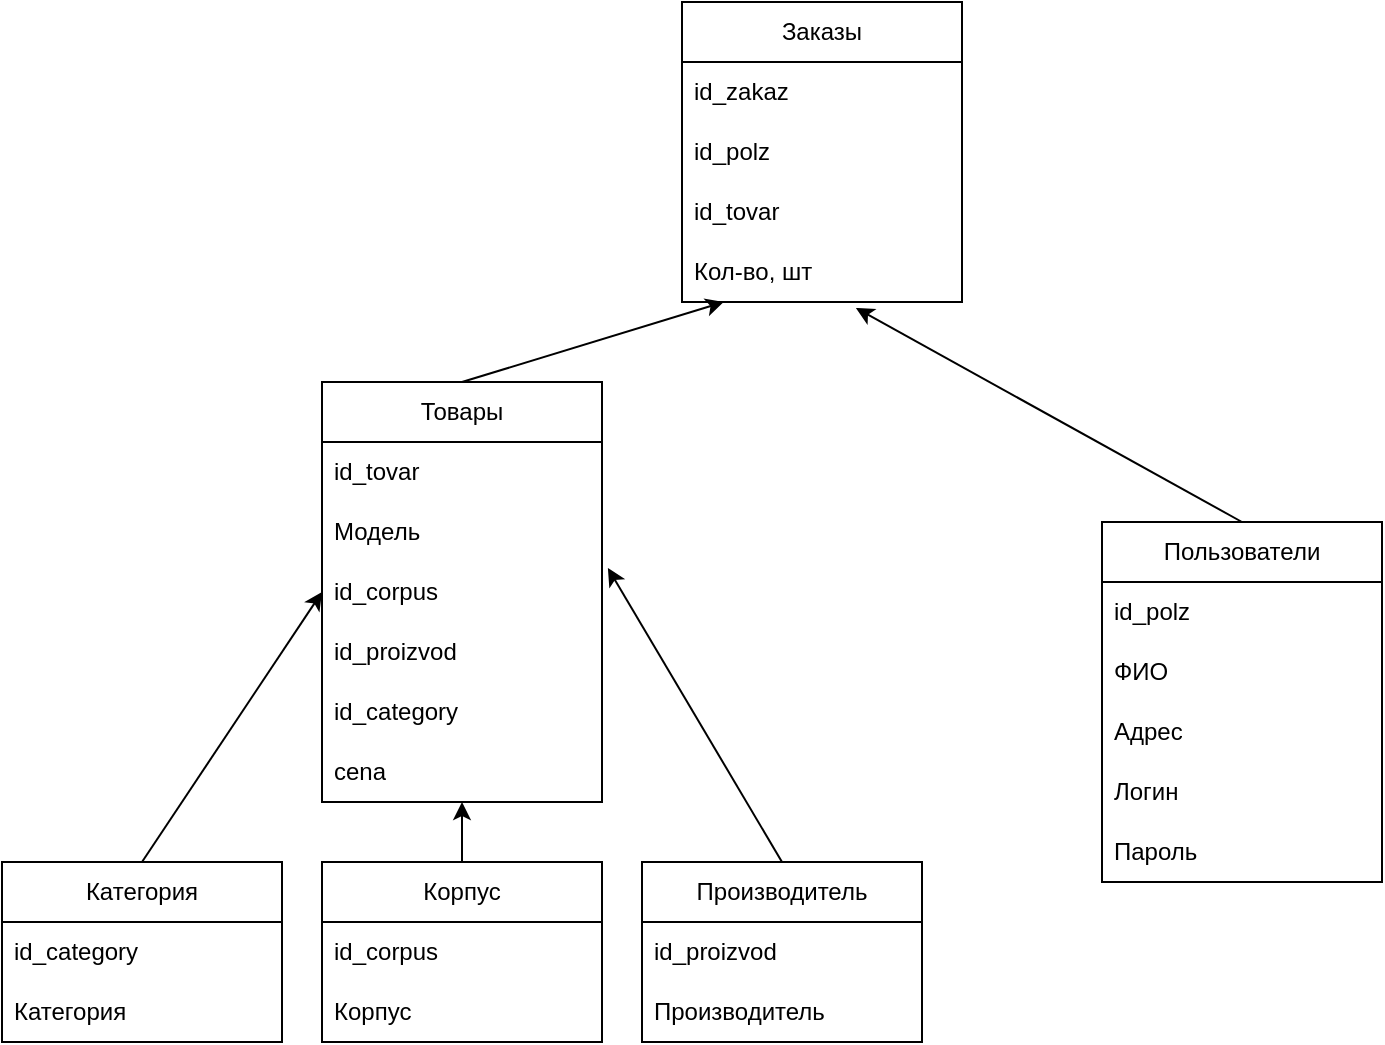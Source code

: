 <mxfile version="23.1.2" type="google">
  <diagram name="Страница — 1" id="PUTRj0eQtD8zUABNSc4V">
    <mxGraphModel dx="1434" dy="774" grid="1" gridSize="10" guides="1" tooltips="1" connect="1" arrows="1" fold="1" page="1" pageScale="1" pageWidth="827" pageHeight="1169" math="0" shadow="0">
      <root>
        <mxCell id="0" />
        <mxCell id="1" parent="0" />
        <mxCell id="y0wj573Nz_xpEQgz46yH-7" value="Заказы" style="swimlane;fontStyle=0;childLayout=stackLayout;horizontal=1;startSize=30;horizontalStack=0;resizeParent=1;resizeParentMax=0;resizeLast=0;collapsible=1;marginBottom=0;whiteSpace=wrap;html=1;" vertex="1" parent="1">
          <mxGeometry x="360" y="540" width="140" height="150" as="geometry" />
        </mxCell>
        <mxCell id="y0wj573Nz_xpEQgz46yH-8" value="id_zakaz" style="text;strokeColor=none;fillColor=none;align=left;verticalAlign=middle;spacingLeft=4;spacingRight=4;overflow=hidden;points=[[0,0.5],[1,0.5]];portConstraint=eastwest;rotatable=0;whiteSpace=wrap;html=1;" vertex="1" parent="y0wj573Nz_xpEQgz46yH-7">
          <mxGeometry y="30" width="140" height="30" as="geometry" />
        </mxCell>
        <mxCell id="y0wj573Nz_xpEQgz46yH-9" value="id_polz" style="text;strokeColor=none;fillColor=none;align=left;verticalAlign=middle;spacingLeft=4;spacingRight=4;overflow=hidden;points=[[0,0.5],[1,0.5]];portConstraint=eastwest;rotatable=0;whiteSpace=wrap;html=1;" vertex="1" parent="y0wj573Nz_xpEQgz46yH-7">
          <mxGeometry y="60" width="140" height="30" as="geometry" />
        </mxCell>
        <mxCell id="y0wj573Nz_xpEQgz46yH-10" value="id_tovar" style="text;strokeColor=none;fillColor=none;align=left;verticalAlign=middle;spacingLeft=4;spacingRight=4;overflow=hidden;points=[[0,0.5],[1,0.5]];portConstraint=eastwest;rotatable=0;whiteSpace=wrap;html=1;" vertex="1" parent="y0wj573Nz_xpEQgz46yH-7">
          <mxGeometry y="90" width="140" height="30" as="geometry" />
        </mxCell>
        <mxCell id="y0wj573Nz_xpEQgz46yH-31" value="Кол-во, шт" style="text;strokeColor=none;fillColor=none;align=left;verticalAlign=middle;spacingLeft=4;spacingRight=4;overflow=hidden;points=[[0,0.5],[1,0.5]];portConstraint=eastwest;rotatable=0;whiteSpace=wrap;html=1;" vertex="1" parent="y0wj573Nz_xpEQgz46yH-7">
          <mxGeometry y="120" width="140" height="30" as="geometry" />
        </mxCell>
        <mxCell id="y0wj573Nz_xpEQgz46yH-11" value="Корпус" style="swimlane;fontStyle=0;childLayout=stackLayout;horizontal=1;startSize=30;horizontalStack=0;resizeParent=1;resizeParentMax=0;resizeLast=0;collapsible=1;marginBottom=0;whiteSpace=wrap;html=1;" vertex="1" parent="1">
          <mxGeometry x="180" y="970" width="140" height="90" as="geometry" />
        </mxCell>
        <mxCell id="y0wj573Nz_xpEQgz46yH-12" value="id_corpus" style="text;strokeColor=none;fillColor=none;align=left;verticalAlign=middle;spacingLeft=4;spacingRight=4;overflow=hidden;points=[[0,0.5],[1,0.5]];portConstraint=eastwest;rotatable=0;whiteSpace=wrap;html=1;" vertex="1" parent="y0wj573Nz_xpEQgz46yH-11">
          <mxGeometry y="30" width="140" height="30" as="geometry" />
        </mxCell>
        <mxCell id="y0wj573Nz_xpEQgz46yH-13" value="Корпус" style="text;strokeColor=none;fillColor=none;align=left;verticalAlign=middle;spacingLeft=4;spacingRight=4;overflow=hidden;points=[[0,0.5],[1,0.5]];portConstraint=eastwest;rotatable=0;whiteSpace=wrap;html=1;" vertex="1" parent="y0wj573Nz_xpEQgz46yH-11">
          <mxGeometry y="60" width="140" height="30" as="geometry" />
        </mxCell>
        <mxCell id="y0wj573Nz_xpEQgz46yH-15" value="Категория" style="swimlane;fontStyle=0;childLayout=stackLayout;horizontal=1;startSize=30;horizontalStack=0;resizeParent=1;resizeParentMax=0;resizeLast=0;collapsible=1;marginBottom=0;whiteSpace=wrap;html=1;" vertex="1" parent="1">
          <mxGeometry x="20" y="970" width="140" height="90" as="geometry" />
        </mxCell>
        <mxCell id="y0wj573Nz_xpEQgz46yH-16" value="id_category" style="text;strokeColor=none;fillColor=none;align=left;verticalAlign=middle;spacingLeft=4;spacingRight=4;overflow=hidden;points=[[0,0.5],[1,0.5]];portConstraint=eastwest;rotatable=0;whiteSpace=wrap;html=1;" vertex="1" parent="y0wj573Nz_xpEQgz46yH-15">
          <mxGeometry y="30" width="140" height="30" as="geometry" />
        </mxCell>
        <mxCell id="y0wj573Nz_xpEQgz46yH-17" value="Категория" style="text;strokeColor=none;fillColor=none;align=left;verticalAlign=middle;spacingLeft=4;spacingRight=4;overflow=hidden;points=[[0,0.5],[1,0.5]];portConstraint=eastwest;rotatable=0;whiteSpace=wrap;html=1;" vertex="1" parent="y0wj573Nz_xpEQgz46yH-15">
          <mxGeometry y="60" width="140" height="30" as="geometry" />
        </mxCell>
        <mxCell id="y0wj573Nz_xpEQgz46yH-19" value="Пользователи" style="swimlane;fontStyle=0;childLayout=stackLayout;horizontal=1;startSize=30;horizontalStack=0;resizeParent=1;resizeParentMax=0;resizeLast=0;collapsible=1;marginBottom=0;whiteSpace=wrap;html=1;" vertex="1" parent="1">
          <mxGeometry x="570" y="800" width="140" height="180" as="geometry" />
        </mxCell>
        <mxCell id="y0wj573Nz_xpEQgz46yH-20" value="id_polz" style="text;strokeColor=none;fillColor=none;align=left;verticalAlign=middle;spacingLeft=4;spacingRight=4;overflow=hidden;points=[[0,0.5],[1,0.5]];portConstraint=eastwest;rotatable=0;whiteSpace=wrap;html=1;" vertex="1" parent="y0wj573Nz_xpEQgz46yH-19">
          <mxGeometry y="30" width="140" height="30" as="geometry" />
        </mxCell>
        <mxCell id="y0wj573Nz_xpEQgz46yH-21" value="ФИО" style="text;strokeColor=none;fillColor=none;align=left;verticalAlign=middle;spacingLeft=4;spacingRight=4;overflow=hidden;points=[[0,0.5],[1,0.5]];portConstraint=eastwest;rotatable=0;whiteSpace=wrap;html=1;" vertex="1" parent="y0wj573Nz_xpEQgz46yH-19">
          <mxGeometry y="60" width="140" height="30" as="geometry" />
        </mxCell>
        <mxCell id="y0wj573Nz_xpEQgz46yH-22" value="Адрес" style="text;strokeColor=none;fillColor=none;align=left;verticalAlign=middle;spacingLeft=4;spacingRight=4;overflow=hidden;points=[[0,0.5],[1,0.5]];portConstraint=eastwest;rotatable=0;whiteSpace=wrap;html=1;" vertex="1" parent="y0wj573Nz_xpEQgz46yH-19">
          <mxGeometry y="90" width="140" height="30" as="geometry" />
        </mxCell>
        <mxCell id="y0wj573Nz_xpEQgz46yH-33" value="Логин" style="text;strokeColor=none;fillColor=none;align=left;verticalAlign=middle;spacingLeft=4;spacingRight=4;overflow=hidden;points=[[0,0.5],[1,0.5]];portConstraint=eastwest;rotatable=0;whiteSpace=wrap;html=1;" vertex="1" parent="y0wj573Nz_xpEQgz46yH-19">
          <mxGeometry y="120" width="140" height="30" as="geometry" />
        </mxCell>
        <mxCell id="y0wj573Nz_xpEQgz46yH-32" value="Пароль" style="text;strokeColor=none;fillColor=none;align=left;verticalAlign=middle;spacingLeft=4;spacingRight=4;overflow=hidden;points=[[0,0.5],[1,0.5]];portConstraint=eastwest;rotatable=0;whiteSpace=wrap;html=1;" vertex="1" parent="y0wj573Nz_xpEQgz46yH-19">
          <mxGeometry y="150" width="140" height="30" as="geometry" />
        </mxCell>
        <mxCell id="y0wj573Nz_xpEQgz46yH-23" value="Производитель" style="swimlane;fontStyle=0;childLayout=stackLayout;horizontal=1;startSize=30;horizontalStack=0;resizeParent=1;resizeParentMax=0;resizeLast=0;collapsible=1;marginBottom=0;whiteSpace=wrap;html=1;" vertex="1" parent="1">
          <mxGeometry x="340" y="970" width="140" height="90" as="geometry" />
        </mxCell>
        <mxCell id="y0wj573Nz_xpEQgz46yH-24" value="id_proizvod" style="text;strokeColor=none;fillColor=none;align=left;verticalAlign=middle;spacingLeft=4;spacingRight=4;overflow=hidden;points=[[0,0.5],[1,0.5]];portConstraint=eastwest;rotatable=0;whiteSpace=wrap;html=1;" vertex="1" parent="y0wj573Nz_xpEQgz46yH-23">
          <mxGeometry y="30" width="140" height="30" as="geometry" />
        </mxCell>
        <mxCell id="y0wj573Nz_xpEQgz46yH-25" value="Производитель" style="text;strokeColor=none;fillColor=none;align=left;verticalAlign=middle;spacingLeft=4;spacingRight=4;overflow=hidden;points=[[0,0.5],[1,0.5]];portConstraint=eastwest;rotatable=0;whiteSpace=wrap;html=1;" vertex="1" parent="y0wj573Nz_xpEQgz46yH-23">
          <mxGeometry y="60" width="140" height="30" as="geometry" />
        </mxCell>
        <mxCell id="y0wj573Nz_xpEQgz46yH-27" value="Товары" style="swimlane;fontStyle=0;childLayout=stackLayout;horizontal=1;startSize=30;horizontalStack=0;resizeParent=1;resizeParentMax=0;resizeLast=0;collapsible=1;marginBottom=0;whiteSpace=wrap;html=1;" vertex="1" parent="1">
          <mxGeometry x="180" y="730" width="140" height="210" as="geometry" />
        </mxCell>
        <mxCell id="y0wj573Nz_xpEQgz46yH-28" value="id_tovar" style="text;strokeColor=none;fillColor=none;align=left;verticalAlign=middle;spacingLeft=4;spacingRight=4;overflow=hidden;points=[[0,0.5],[1,0.5]];portConstraint=eastwest;rotatable=0;whiteSpace=wrap;html=1;" vertex="1" parent="y0wj573Nz_xpEQgz46yH-27">
          <mxGeometry y="30" width="140" height="30" as="geometry" />
        </mxCell>
        <mxCell id="y0wj573Nz_xpEQgz46yH-29" value="Модель" style="text;strokeColor=none;fillColor=none;align=left;verticalAlign=middle;spacingLeft=4;spacingRight=4;overflow=hidden;points=[[0,0.5],[1,0.5]];portConstraint=eastwest;rotatable=0;whiteSpace=wrap;html=1;" vertex="1" parent="y0wj573Nz_xpEQgz46yH-27">
          <mxGeometry y="60" width="140" height="30" as="geometry" />
        </mxCell>
        <mxCell id="y0wj573Nz_xpEQgz46yH-30" value="id_corpus" style="text;strokeColor=none;fillColor=none;align=left;verticalAlign=middle;spacingLeft=4;spacingRight=4;overflow=hidden;points=[[0,0.5],[1,0.5]];portConstraint=eastwest;rotatable=0;whiteSpace=wrap;html=1;" vertex="1" parent="y0wj573Nz_xpEQgz46yH-27">
          <mxGeometry y="90" width="140" height="30" as="geometry" />
        </mxCell>
        <mxCell id="y0wj573Nz_xpEQgz46yH-39" value="id_proizvod" style="text;strokeColor=none;fillColor=none;align=left;verticalAlign=middle;spacingLeft=4;spacingRight=4;overflow=hidden;points=[[0,0.5],[1,0.5]];portConstraint=eastwest;rotatable=0;whiteSpace=wrap;html=1;" vertex="1" parent="y0wj573Nz_xpEQgz46yH-27">
          <mxGeometry y="120" width="140" height="30" as="geometry" />
        </mxCell>
        <mxCell id="y0wj573Nz_xpEQgz46yH-40" value="id_category" style="text;strokeColor=none;fillColor=none;align=left;verticalAlign=middle;spacingLeft=4;spacingRight=4;overflow=hidden;points=[[0,0.5],[1,0.5]];portConstraint=eastwest;rotatable=0;whiteSpace=wrap;html=1;" vertex="1" parent="y0wj573Nz_xpEQgz46yH-27">
          <mxGeometry y="150" width="140" height="30" as="geometry" />
        </mxCell>
        <mxCell id="y0wj573Nz_xpEQgz46yH-41" value="cena" style="text;strokeColor=none;fillColor=none;align=left;verticalAlign=middle;spacingLeft=4;spacingRight=4;overflow=hidden;points=[[0,0.5],[1,0.5]];portConstraint=eastwest;rotatable=0;whiteSpace=wrap;html=1;" vertex="1" parent="y0wj573Nz_xpEQgz46yH-27">
          <mxGeometry y="180" width="140" height="30" as="geometry" />
        </mxCell>
        <mxCell id="y0wj573Nz_xpEQgz46yH-34" value="" style="endArrow=classic;html=1;rounded=0;exitX=0.5;exitY=0;exitDx=0;exitDy=0;entryX=0;entryY=0.5;entryDx=0;entryDy=0;" edge="1" parent="1" source="y0wj573Nz_xpEQgz46yH-15" target="y0wj573Nz_xpEQgz46yH-30">
          <mxGeometry width="50" height="50" relative="1" as="geometry">
            <mxPoint x="390" y="850" as="sourcePoint" />
            <mxPoint x="440" y="800" as="targetPoint" />
          </mxGeometry>
        </mxCell>
        <mxCell id="y0wj573Nz_xpEQgz46yH-35" value="" style="endArrow=classic;html=1;rounded=0;exitX=0.5;exitY=0;exitDx=0;exitDy=0;" edge="1" parent="1" source="y0wj573Nz_xpEQgz46yH-11" target="y0wj573Nz_xpEQgz46yH-41">
          <mxGeometry width="50" height="50" relative="1" as="geometry">
            <mxPoint x="390" y="850" as="sourcePoint" />
            <mxPoint x="440" y="800" as="targetPoint" />
          </mxGeometry>
        </mxCell>
        <mxCell id="y0wj573Nz_xpEQgz46yH-36" value="" style="endArrow=classic;html=1;rounded=0;exitX=0.5;exitY=0;exitDx=0;exitDy=0;entryX=1.021;entryY=0.1;entryDx=0;entryDy=0;entryPerimeter=0;" edge="1" parent="1" source="y0wj573Nz_xpEQgz46yH-23" target="y0wj573Nz_xpEQgz46yH-30">
          <mxGeometry width="50" height="50" relative="1" as="geometry">
            <mxPoint x="390" y="850" as="sourcePoint" />
            <mxPoint x="440" y="800" as="targetPoint" />
          </mxGeometry>
        </mxCell>
        <mxCell id="y0wj573Nz_xpEQgz46yH-37" value="" style="endArrow=classic;html=1;rounded=0;exitX=0.5;exitY=0;exitDx=0;exitDy=0;" edge="1" parent="1" source="y0wj573Nz_xpEQgz46yH-27" target="y0wj573Nz_xpEQgz46yH-31">
          <mxGeometry width="50" height="50" relative="1" as="geometry">
            <mxPoint x="390" y="850" as="sourcePoint" />
            <mxPoint x="440" y="800" as="targetPoint" />
          </mxGeometry>
        </mxCell>
        <mxCell id="y0wj573Nz_xpEQgz46yH-38" value="" style="endArrow=classic;html=1;rounded=0;exitX=0.5;exitY=0;exitDx=0;exitDy=0;entryX=0.621;entryY=1.1;entryDx=0;entryDy=0;entryPerimeter=0;" edge="1" parent="1" source="y0wj573Nz_xpEQgz46yH-19" target="y0wj573Nz_xpEQgz46yH-31">
          <mxGeometry width="50" height="50" relative="1" as="geometry">
            <mxPoint x="390" y="850" as="sourcePoint" />
            <mxPoint x="440" y="800" as="targetPoint" />
          </mxGeometry>
        </mxCell>
      </root>
    </mxGraphModel>
  </diagram>
</mxfile>
